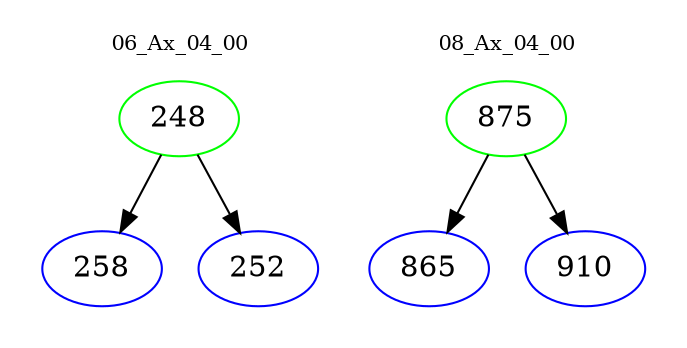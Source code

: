 digraph{
subgraph cluster_0 {
color = white
label = "06_Ax_04_00";
fontsize=10;
T0_248 [label="248", color="green"]
T0_248 -> T0_258 [color="black"]
T0_258 [label="258", color="blue"]
T0_248 -> T0_252 [color="black"]
T0_252 [label="252", color="blue"]
}
subgraph cluster_1 {
color = white
label = "08_Ax_04_00";
fontsize=10;
T1_875 [label="875", color="green"]
T1_875 -> T1_865 [color="black"]
T1_865 [label="865", color="blue"]
T1_875 -> T1_910 [color="black"]
T1_910 [label="910", color="blue"]
}
}
